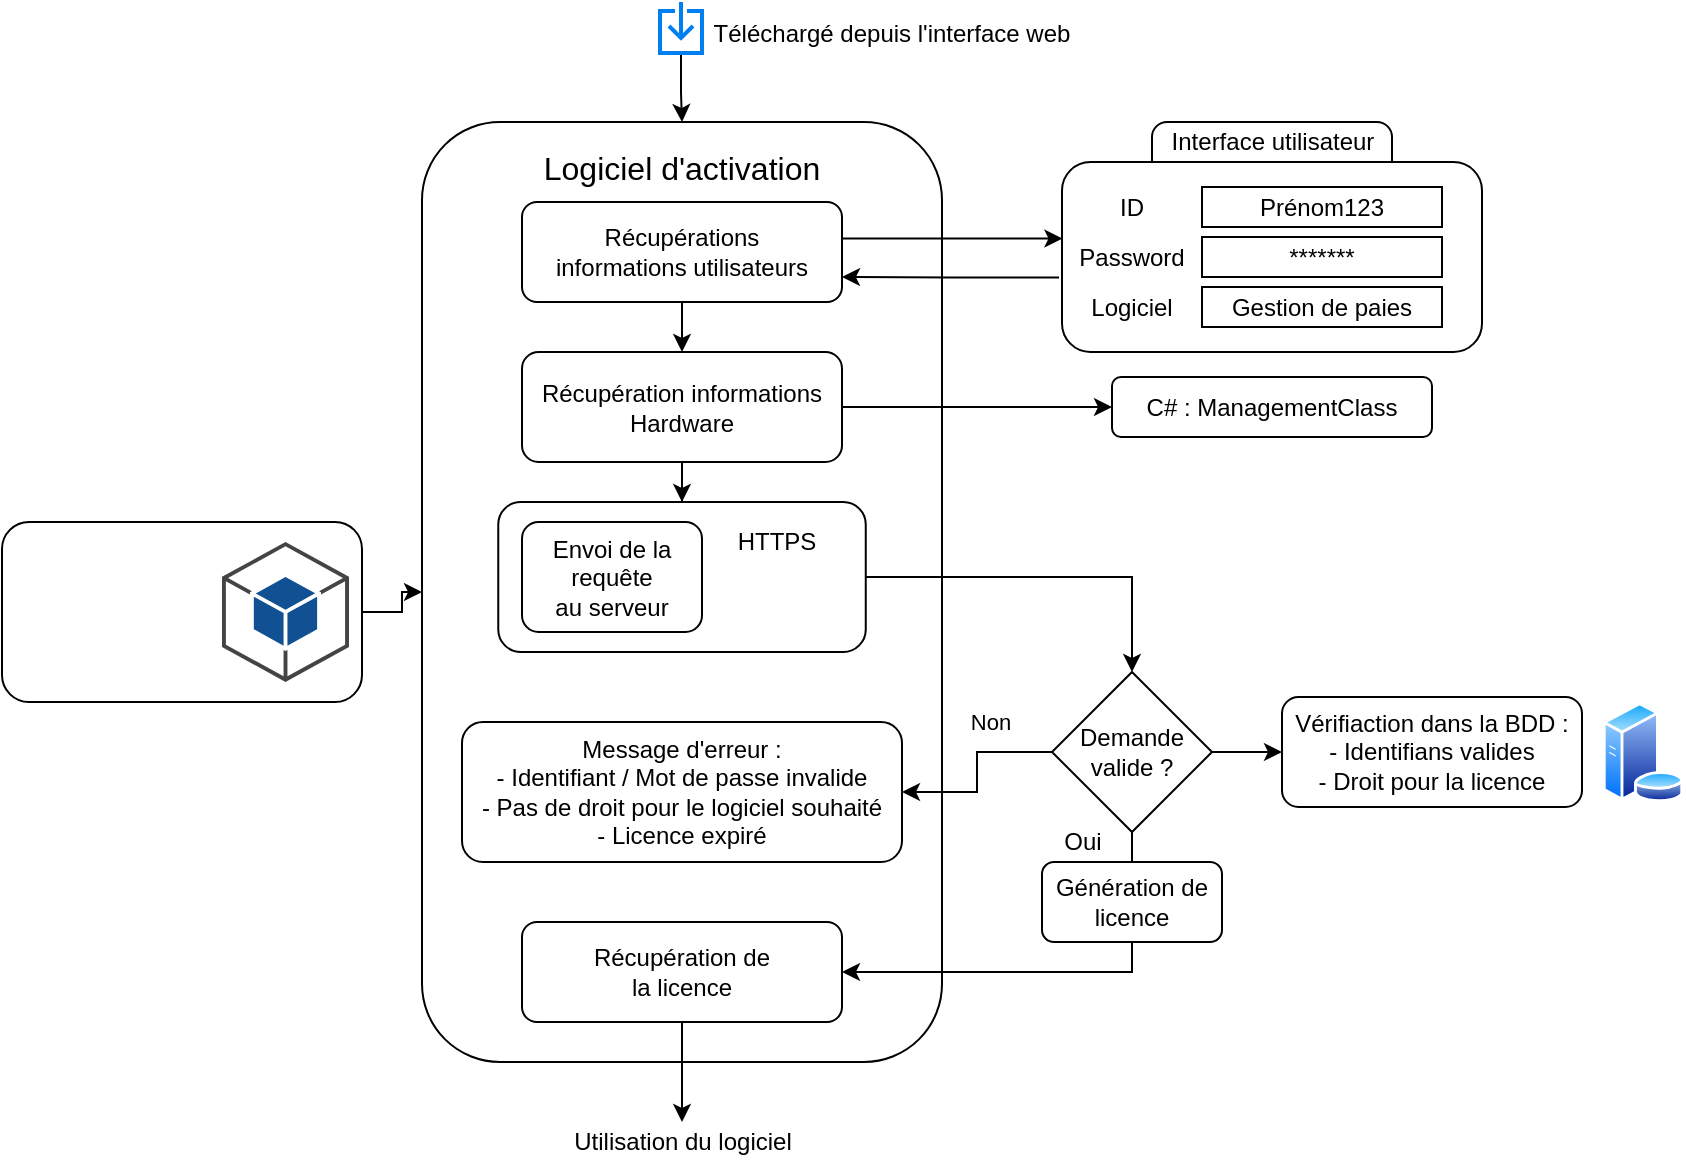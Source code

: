 <mxfile version="15.8.2" type="device"><diagram id="eclGXVJ9DOCUEKoCWPZM" name="Page-1"><mxGraphModel dx="2012" dy="1811" grid="1" gridSize="10" guides="1" tooltips="1" connect="1" arrows="1" fold="1" page="1" pageScale="1" pageWidth="827" pageHeight="1169" math="0" shadow="0"><root><mxCell id="0"/><mxCell id="1" parent="0"/><mxCell id="qF3amyJ0vPIGMMDrWzBz-56" style="edgeStyle=orthogonalEdgeStyle;rounded=0;orthogonalLoop=1;jettySize=auto;html=1;" edge="1" parent="1" source="qF3amyJ0vPIGMMDrWzBz-55" target="qF3amyJ0vPIGMMDrWzBz-2"><mxGeometry relative="1" as="geometry"/></mxCell><mxCell id="qF3amyJ0vPIGMMDrWzBz-55" value="" style="rounded=1;whiteSpace=wrap;html=1;" vertex="1" parent="1"><mxGeometry x="-90" y="260" width="180" height="90" as="geometry"/></mxCell><mxCell id="qF3amyJ0vPIGMMDrWzBz-25" value="" style="rounded=1;whiteSpace=wrap;html=1;" vertex="1" parent="1"><mxGeometry x="485" y="60" width="120" height="50" as="geometry"/></mxCell><mxCell id="qF3amyJ0vPIGMMDrWzBz-2" value="" style="rounded=1;whiteSpace=wrap;html=1;" vertex="1" parent="1"><mxGeometry x="120" y="60" width="260" height="470" as="geometry"/></mxCell><mxCell id="qF3amyJ0vPIGMMDrWzBz-62" style="edgeStyle=orthogonalEdgeStyle;rounded=0;orthogonalLoop=1;jettySize=auto;html=1;fontSize=16;" edge="1" parent="1" source="qF3amyJ0vPIGMMDrWzBz-5" target="qF3amyJ0vPIGMMDrWzBz-2"><mxGeometry relative="1" as="geometry"/></mxCell><mxCell id="qF3amyJ0vPIGMMDrWzBz-5" value="" style="html=1;verticalLabelPosition=bottom;align=center;labelBackgroundColor=#ffffff;verticalAlign=top;strokeWidth=2;strokeColor=#0080F0;shadow=0;dashed=0;shape=mxgraph.ios7.icons.down;" vertex="1" parent="1"><mxGeometry x="239" width="21" height="25.5" as="geometry"/></mxCell><mxCell id="qF3amyJ0vPIGMMDrWzBz-6" value="Téléchargé depuis l'interface web" style="text;html=1;strokeColor=none;fillColor=none;align=center;verticalAlign=middle;whiteSpace=wrap;rounded=0;" vertex="1" parent="1"><mxGeometry x="260" y="5.5" width="190" height="20" as="geometry"/></mxCell><mxCell id="qF3amyJ0vPIGMMDrWzBz-27" style="edgeStyle=orthogonalEdgeStyle;rounded=0;orthogonalLoop=1;jettySize=auto;html=1;entryX=0.001;entryY=0.403;entryDx=0;entryDy=0;entryPerimeter=0;exitX=0.996;exitY=0.366;exitDx=0;exitDy=0;exitPerimeter=0;" edge="1" parent="1" source="qF3amyJ0vPIGMMDrWzBz-10" target="qF3amyJ0vPIGMMDrWzBz-12"><mxGeometry relative="1" as="geometry"/></mxCell><mxCell id="qF3amyJ0vPIGMMDrWzBz-35" style="edgeStyle=orthogonalEdgeStyle;rounded=0;orthogonalLoop=1;jettySize=auto;html=1;" edge="1" parent="1" source="qF3amyJ0vPIGMMDrWzBz-10" target="qF3amyJ0vPIGMMDrWzBz-19"><mxGeometry relative="1" as="geometry"/></mxCell><mxCell id="qF3amyJ0vPIGMMDrWzBz-10" value="" style="rounded=1;whiteSpace=wrap;html=1;" vertex="1" parent="1"><mxGeometry x="170" y="100" width="160" height="50" as="geometry"/></mxCell><mxCell id="qF3amyJ0vPIGMMDrWzBz-9" value="Interface utilisateur" style="text;html=1;strokeColor=none;fillColor=none;align=center;verticalAlign=middle;whiteSpace=wrap;rounded=0;" vertex="1" parent="1"><mxGeometry x="492.5" y="60" width="105" height="20" as="geometry"/></mxCell><mxCell id="qF3amyJ0vPIGMMDrWzBz-28" style="edgeStyle=orthogonalEdgeStyle;rounded=0;orthogonalLoop=1;jettySize=auto;html=1;entryX=1;entryY=0.75;entryDx=0;entryDy=0;exitX=-0.007;exitY=0.608;exitDx=0;exitDy=0;exitPerimeter=0;" edge="1" parent="1" source="qF3amyJ0vPIGMMDrWzBz-12" target="qF3amyJ0vPIGMMDrWzBz-10"><mxGeometry relative="1" as="geometry"/></mxCell><mxCell id="qF3amyJ0vPIGMMDrWzBz-12" value="" style="rounded=1;whiteSpace=wrap;html=1;" vertex="1" parent="1"><mxGeometry x="440" y="80" width="210" height="95" as="geometry"/></mxCell><mxCell id="qF3amyJ0vPIGMMDrWzBz-13" value="Prénom123" style="rounded=0;whiteSpace=wrap;html=1;" vertex="1" parent="1"><mxGeometry x="510" y="92.5" width="120" height="20" as="geometry"/></mxCell><mxCell id="qF3amyJ0vPIGMMDrWzBz-14" value="*******" style="rounded=0;whiteSpace=wrap;html=1;" vertex="1" parent="1"><mxGeometry x="510" y="117.5" width="120" height="20" as="geometry"/></mxCell><mxCell id="qF3amyJ0vPIGMMDrWzBz-15" value="Gestion de paies" style="rounded=0;whiteSpace=wrap;html=1;" vertex="1" parent="1"><mxGeometry x="510" y="142.5" width="120" height="20" as="geometry"/></mxCell><mxCell id="qF3amyJ0vPIGMMDrWzBz-16" value="&lt;div&gt;ID&lt;/div&gt;" style="text;html=1;strokeColor=none;fillColor=none;align=center;verticalAlign=middle;whiteSpace=wrap;rounded=0;" vertex="1" parent="1"><mxGeometry x="450" y="95" width="50" height="15" as="geometry"/></mxCell><mxCell id="qF3amyJ0vPIGMMDrWzBz-17" value="&lt;div&gt;Password&lt;br&gt;&lt;/div&gt;" style="text;html=1;strokeColor=none;fillColor=none;align=center;verticalAlign=middle;whiteSpace=wrap;rounded=0;" vertex="1" parent="1"><mxGeometry x="450" y="120" width="50" height="15" as="geometry"/></mxCell><mxCell id="qF3amyJ0vPIGMMDrWzBz-18" value="&lt;div&gt;Logiciel&lt;br&gt;&lt;/div&gt;" style="text;html=1;strokeColor=none;fillColor=none;align=center;verticalAlign=middle;whiteSpace=wrap;rounded=0;" vertex="1" parent="1"><mxGeometry x="450" y="145" width="50" height="15" as="geometry"/></mxCell><mxCell id="qF3amyJ0vPIGMMDrWzBz-32" style="edgeStyle=orthogonalEdgeStyle;rounded=0;orthogonalLoop=1;jettySize=auto;html=1;" edge="1" parent="1" source="qF3amyJ0vPIGMMDrWzBz-19" target="qF3amyJ0vPIGMMDrWzBz-31"><mxGeometry relative="1" as="geometry"/></mxCell><mxCell id="qF3amyJ0vPIGMMDrWzBz-42" style="edgeStyle=orthogonalEdgeStyle;rounded=0;orthogonalLoop=1;jettySize=auto;html=1;" edge="1" parent="1" source="qF3amyJ0vPIGMMDrWzBz-19" target="qF3amyJ0vPIGMMDrWzBz-39"><mxGeometry relative="1" as="geometry"/></mxCell><mxCell id="qF3amyJ0vPIGMMDrWzBz-19" value="&lt;div&gt;Récupération informations&lt;/div&gt;&lt;div&gt;Hardware&lt;br&gt;&lt;/div&gt;" style="rounded=1;whiteSpace=wrap;html=1;" vertex="1" parent="1"><mxGeometry x="170" y="175" width="160" height="55" as="geometry"/></mxCell><mxCell id="qF3amyJ0vPIGMMDrWzBz-20" value="" style="outlineConnect=0;dashed=0;verticalLabelPosition=bottom;verticalAlign=top;align=center;html=1;shape=mxgraph.aws3.android;fillColor=#115193;gradientColor=none;" vertex="1" parent="1"><mxGeometry x="20" y="270" width="63.5" height="70" as="geometry"/></mxCell><mxCell id="qF3amyJ0vPIGMMDrWzBz-21" value="" style="shape=image;html=1;verticalAlign=top;verticalLabelPosition=bottom;labelBackgroundColor=#ffffff;imageAspect=0;aspect=fixed;image=https://cdn0.iconfinder.com/data/icons/icocentre-free-icons/152/f-code-c-sharp_128-128.png" vertex="1" parent="1"><mxGeometry x="-80" y="275" width="60" height="60" as="geometry"/></mxCell><mxCell id="qF3amyJ0vPIGMMDrWzBz-23" value="" style="shape=image;html=1;verticalAlign=top;verticalLabelPosition=bottom;labelBackgroundColor=#ffffff;imageAspect=0;aspect=fixed;image=https://cdn0.iconfinder.com/data/icons/math-business-icon-set/93/1_15-128.png" vertex="1" parent="1"><mxGeometry x="-10" y="295" width="20" height="20" as="geometry"/></mxCell><mxCell id="qF3amyJ0vPIGMMDrWzBz-26" value="Récupérations informations utilisateurs" style="text;html=1;strokeColor=none;fillColor=none;align=center;verticalAlign=middle;whiteSpace=wrap;rounded=0;" vertex="1" parent="1"><mxGeometry x="185" y="110" width="130" height="30" as="geometry"/></mxCell><mxCell id="qF3amyJ0vPIGMMDrWzBz-31" value="C# : ManagementClass" style="rounded=1;whiteSpace=wrap;html=1;" vertex="1" parent="1"><mxGeometry x="465" y="187.5" width="160" height="30" as="geometry"/></mxCell><mxCell id="qF3amyJ0vPIGMMDrWzBz-41" style="edgeStyle=orthogonalEdgeStyle;rounded=0;orthogonalLoop=1;jettySize=auto;html=1;entryX=0.5;entryY=0;entryDx=0;entryDy=0;" edge="1" parent="1" source="qF3amyJ0vPIGMMDrWzBz-39" target="qF3amyJ0vPIGMMDrWzBz-40"><mxGeometry relative="1" as="geometry"/></mxCell><mxCell id="qF3amyJ0vPIGMMDrWzBz-39" value="" style="rounded=1;whiteSpace=wrap;html=1;" vertex="1" parent="1"><mxGeometry x="158.13" y="250" width="183.75" height="75" as="geometry"/></mxCell><mxCell id="qF3amyJ0vPIGMMDrWzBz-36" value="&lt;div&gt;Envoi de la requête&lt;/div&gt;&lt;div&gt;au serveur&lt;/div&gt;" style="rounded=1;whiteSpace=wrap;html=1;" vertex="1" parent="1"><mxGeometry x="170" y="260" width="90" height="55" as="geometry"/></mxCell><mxCell id="qF3amyJ0vPIGMMDrWzBz-37" value="" style="shape=image;html=1;verticalAlign=top;verticalLabelPosition=bottom;labelBackgroundColor=#ffffff;imageAspect=0;aspect=fixed;image=https://cdn1.iconfinder.com/data/icons/material-core/23/https-128.png" vertex="1" parent="1"><mxGeometry x="280" y="280" width="35" height="35" as="geometry"/></mxCell><mxCell id="qF3amyJ0vPIGMMDrWzBz-38" value="HTTPS" style="text;html=1;strokeColor=none;fillColor=none;align=center;verticalAlign=middle;whiteSpace=wrap;rounded=0;" vertex="1" parent="1"><mxGeometry x="271.25" y="260" width="52.5" height="20" as="geometry"/></mxCell><mxCell id="qF3amyJ0vPIGMMDrWzBz-45" style="edgeStyle=orthogonalEdgeStyle;rounded=0;orthogonalLoop=1;jettySize=auto;html=1;" edge="1" parent="1" source="qF3amyJ0vPIGMMDrWzBz-40" target="qF3amyJ0vPIGMMDrWzBz-44"><mxGeometry relative="1" as="geometry"/></mxCell><mxCell id="qF3amyJ0vPIGMMDrWzBz-46" value="Non" style="edgeLabel;html=1;align=center;verticalAlign=middle;resizable=0;points=[];rotation=0;" vertex="1" connectable="0" parent="qF3amyJ0vPIGMMDrWzBz-45"><mxGeometry x="-0.726" y="-2" relative="1" as="geometry"><mxPoint x="-18" y="-13" as="offset"/></mxGeometry></mxCell><mxCell id="qF3amyJ0vPIGMMDrWzBz-50" style="edgeStyle=orthogonalEdgeStyle;rounded=0;orthogonalLoop=1;jettySize=auto;html=1;entryX=1;entryY=0.5;entryDx=0;entryDy=0;" edge="1" parent="1" source="qF3amyJ0vPIGMMDrWzBz-40" target="qF3amyJ0vPIGMMDrWzBz-47"><mxGeometry relative="1" as="geometry"><mxPoint x="470" y="530" as="targetPoint"/><Array as="points"><mxPoint x="475" y="485"/></Array></mxGeometry></mxCell><mxCell id="qF3amyJ0vPIGMMDrWzBz-52" style="edgeStyle=orthogonalEdgeStyle;rounded=0;orthogonalLoop=1;jettySize=auto;html=1;" edge="1" parent="1" source="qF3amyJ0vPIGMMDrWzBz-40" target="qF3amyJ0vPIGMMDrWzBz-53"><mxGeometry relative="1" as="geometry"><mxPoint x="550" y="375.0" as="targetPoint"/></mxGeometry></mxCell><mxCell id="qF3amyJ0vPIGMMDrWzBz-40" value="&lt;div&gt;Demande&lt;/div&gt;&lt;div&gt;valide ?&lt;br&gt;&lt;/div&gt;" style="rhombus;whiteSpace=wrap;html=1;" vertex="1" parent="1"><mxGeometry x="435" y="335" width="80" height="80" as="geometry"/></mxCell><mxCell id="qF3amyJ0vPIGMMDrWzBz-44" value="&lt;div&gt;Message d'erreur :&lt;/div&gt;&lt;div&gt;- Identifiant / Mot de passe invalide&lt;/div&gt;&lt;div&gt;- Pas de droit pour le logiciel souhaité&lt;/div&gt;&lt;div&gt;- Licence expiré&lt;br&gt;&lt;/div&gt;" style="rounded=1;whiteSpace=wrap;html=1;" vertex="1" parent="1"><mxGeometry x="140" y="360" width="220" height="70" as="geometry"/></mxCell><mxCell id="qF3amyJ0vPIGMMDrWzBz-59" style="edgeStyle=orthogonalEdgeStyle;rounded=0;orthogonalLoop=1;jettySize=auto;html=1;" edge="1" parent="1" source="qF3amyJ0vPIGMMDrWzBz-47" target="qF3amyJ0vPIGMMDrWzBz-58"><mxGeometry relative="1" as="geometry"/></mxCell><mxCell id="qF3amyJ0vPIGMMDrWzBz-47" value="&lt;div&gt;Récupération de&lt;/div&gt;&lt;div&gt;la licence&lt;br&gt;&lt;/div&gt;" style="rounded=1;whiteSpace=wrap;html=1;" vertex="1" parent="1"><mxGeometry x="170" y="460" width="160" height="50" as="geometry"/></mxCell><mxCell id="qF3amyJ0vPIGMMDrWzBz-51" value="Oui" style="text;html=1;align=center;verticalAlign=middle;resizable=0;points=[];autosize=1;strokeColor=none;fillColor=none;" vertex="1" parent="1"><mxGeometry x="435" y="410" width="30" height="20" as="geometry"/></mxCell><mxCell id="qF3amyJ0vPIGMMDrWzBz-53" value="&lt;div&gt;Vérifiaction dans la BDD :&lt;br&gt;&lt;/div&gt;&lt;div&gt;- Identifians valides&lt;/div&gt;&lt;div&gt;- Droit pour la licence&lt;br&gt;&lt;/div&gt;" style="rounded=1;whiteSpace=wrap;html=1;" vertex="1" parent="1"><mxGeometry x="550" y="347.5" width="150" height="55" as="geometry"/></mxCell><mxCell id="qF3amyJ0vPIGMMDrWzBz-54" value="" style="aspect=fixed;perimeter=ellipsePerimeter;html=1;align=center;shadow=0;dashed=0;spacingTop=3;image;image=img/lib/active_directory/database_server.svg;" vertex="1" parent="1"><mxGeometry x="710" y="350" width="41" height="50" as="geometry"/></mxCell><mxCell id="qF3amyJ0vPIGMMDrWzBz-57" value="&lt;div&gt;Génération de&lt;/div&gt;&lt;div&gt;licence&lt;br&gt;&lt;/div&gt;" style="rounded=1;whiteSpace=wrap;html=1;" vertex="1" parent="1"><mxGeometry x="430" y="430" width="90" height="40" as="geometry"/></mxCell><mxCell id="qF3amyJ0vPIGMMDrWzBz-58" value="Utilisation du logiciel" style="text;html=1;align=center;verticalAlign=middle;resizable=0;points=[];autosize=1;strokeColor=none;fillColor=none;" vertex="1" parent="1"><mxGeometry x="190" y="560" width="120" height="20" as="geometry"/></mxCell><mxCell id="qF3amyJ0vPIGMMDrWzBz-1" value="&lt;div style=&quot;font-size: 16px;&quot;&gt;Logiciel d'activation&lt;/div&gt;" style="text;html=1;strokeColor=none;fillColor=none;align=center;verticalAlign=middle;whiteSpace=wrap;rounded=0;fontsize=15;fontSize=16;" vertex="1" parent="1"><mxGeometry x="170.75" y="72.5" width="157.5" height="20" as="geometry"/></mxCell></root></mxGraphModel></diagram></mxfile>